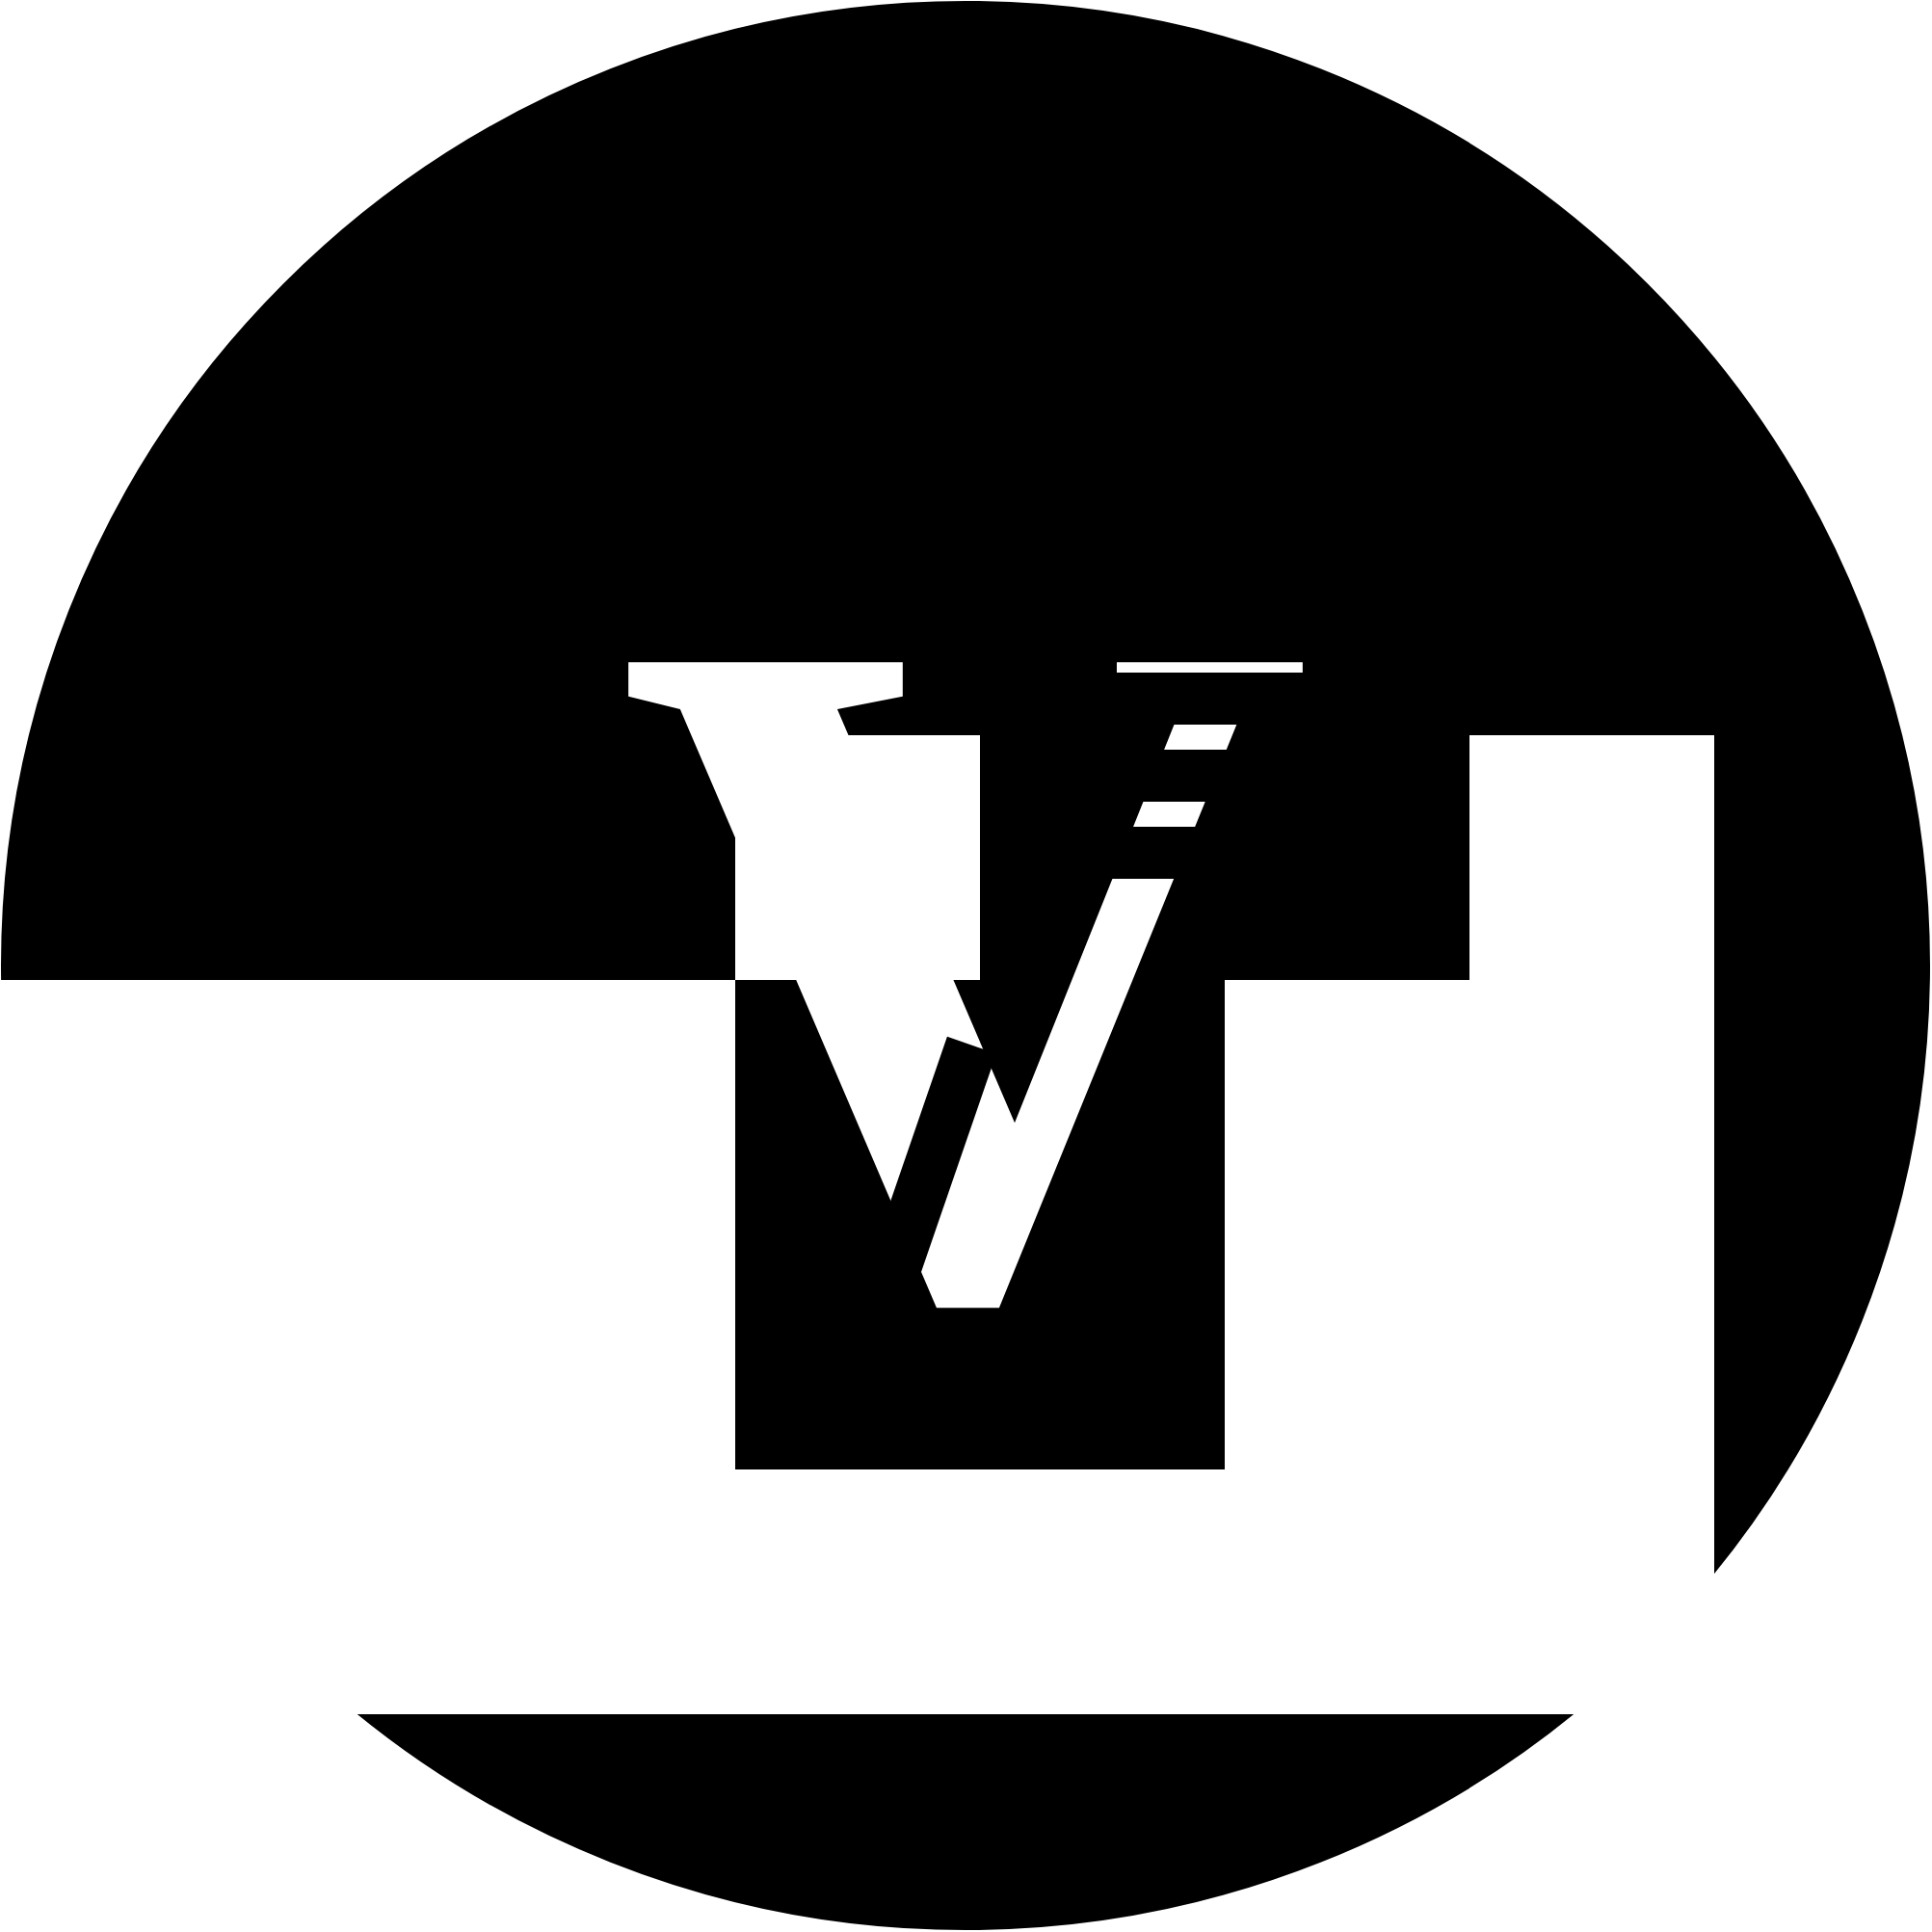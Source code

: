 <mxfile version="25.0.1">
  <diagram name="Page-1" id="vNGc-H9GdI-rKM603p8c">
    <mxGraphModel dx="1418" dy="804" grid="0" gridSize="10" guides="1" tooltips="1" connect="1" arrows="1" fold="1" page="0" pageScale="1" pageWidth="850" pageHeight="1100" math="0" shadow="0">
      <root>
        <mxCell id="0" />
        <mxCell id="1" parent="0" />
        <mxCell id="-CdW8wKlzQTsZnqNdMS--3" value="&lt;font style=&quot;font-size: 500px;&quot; face=&quot;Verdana&quot; color=&quot;#ffffff&quot;&gt;&lt;b style=&quot;&quot;&gt;V&lt;/b&gt;&lt;/font&gt;" style="ellipse;whiteSpace=wrap;html=1;aspect=fixed;fillColor=#000000;" vertex="1" parent="1">
          <mxGeometry x="135" y="191" width="1000" height="1000" as="geometry" />
        </mxCell>
        <mxCell id="niVBn90_WJ0tKgEeXHRU-3" value="" style="rounded=0;whiteSpace=wrap;html=1;strokeColor=none;fillColor=#000000;" parent="1" vertex="1">
          <mxGeometry x="672" y="539" width="195" height="27" as="geometry" />
        </mxCell>
        <mxCell id="gNAvM7fKQvTQZpTpwVMC-2" value="" style="rounded=0;whiteSpace=wrap;html=1;strokeColor=none;fillColor=#000000;" parent="1" vertex="1">
          <mxGeometry x="662" y="579" width="195" height="27" as="geometry" />
        </mxCell>
        <mxCell id="gNAvM7fKQvTQZpTpwVMC-3" value="" style="rounded=0;whiteSpace=wrap;html=1;strokeColor=none;fillColor=#000000;" parent="1" vertex="1">
          <mxGeometry x="653" y="619" width="195" height="27" as="geometry" />
        </mxCell>
        <mxCell id="-CdW8wKlzQTsZnqNdMS--1" value="" style="rounded=0;whiteSpace=wrap;html=1;strokeColor=none;fillColor=#000000;rotation=-71;" vertex="1" parent="1">
          <mxGeometry x="509" y="811" width="195" height="27" as="geometry" />
        </mxCell>
      </root>
    </mxGraphModel>
  </diagram>
</mxfile>
